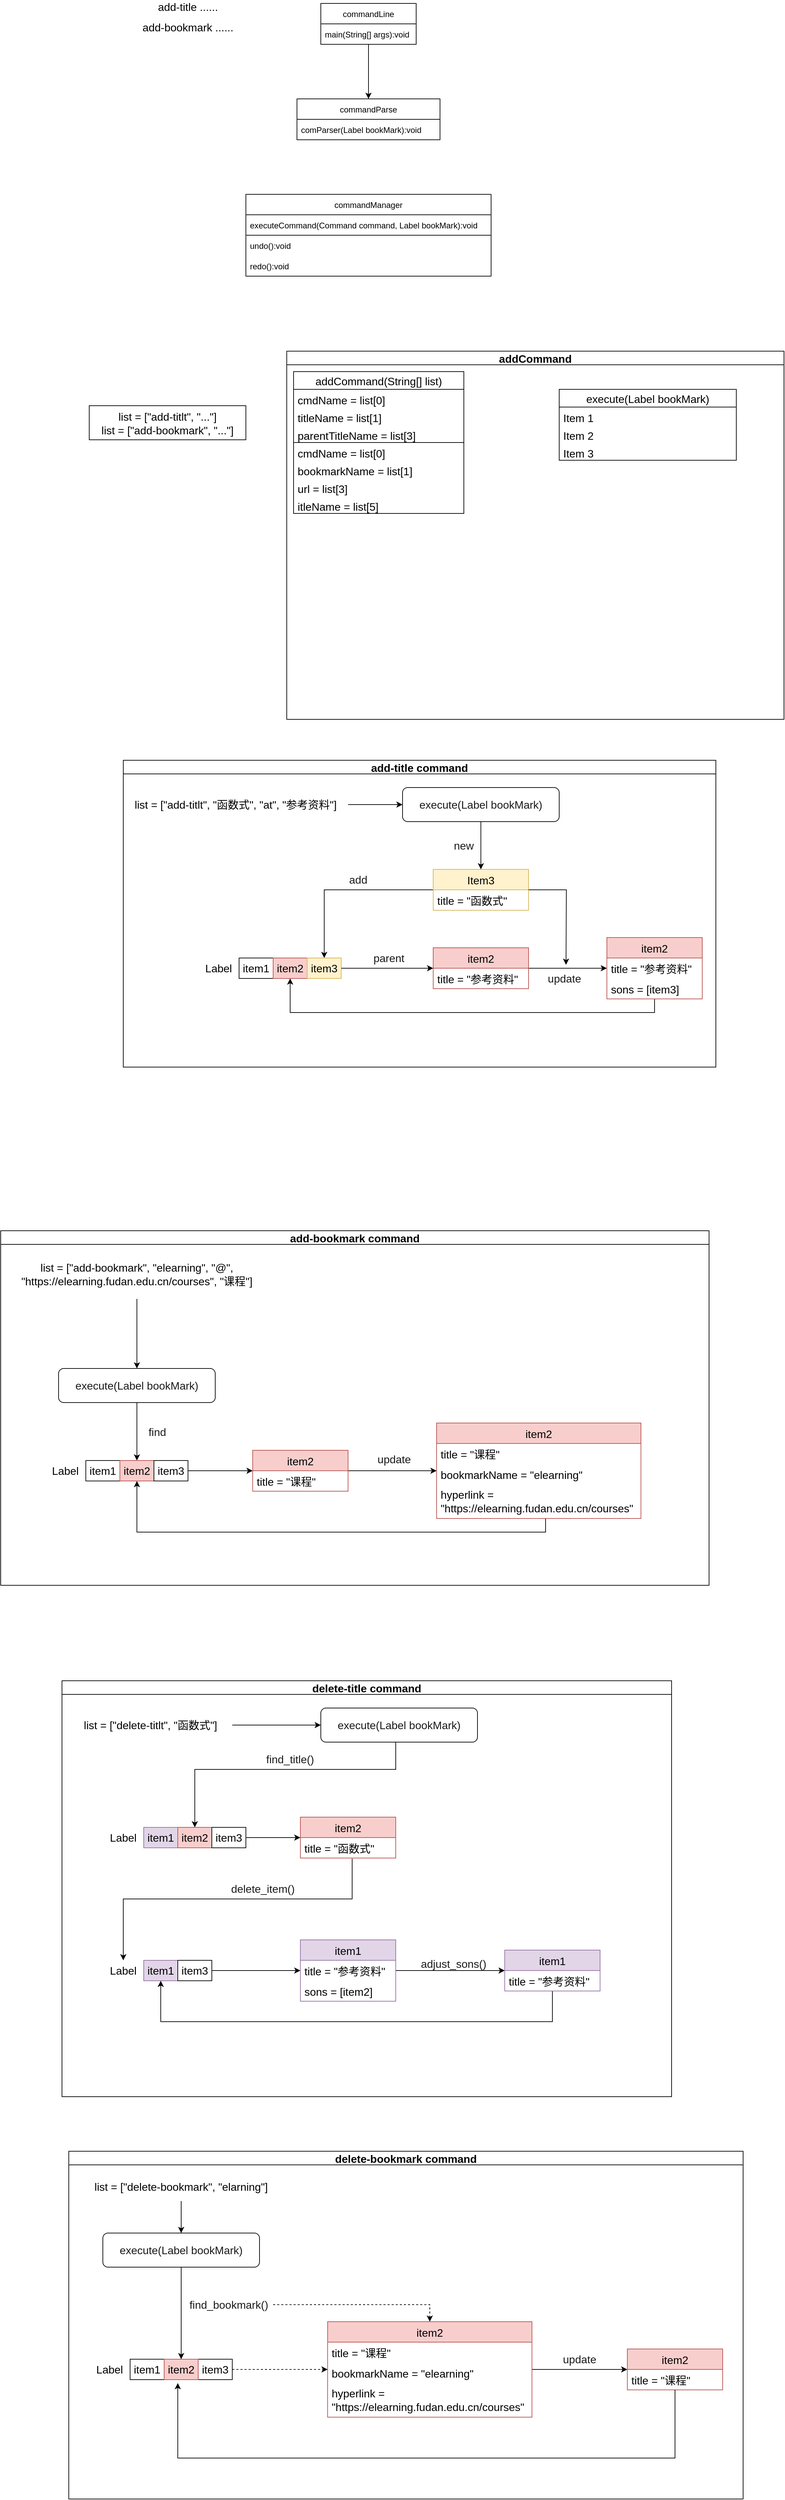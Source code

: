 <mxfile version="20.5.1" type="github">
  <diagram id="z8NONTmW4sQmRKIPfPtj" name="第 1 页">
    <mxGraphModel dx="2249" dy="802" grid="1" gridSize="10" guides="1" tooltips="1" connect="1" arrows="1" fold="1" page="1" pageScale="1" pageWidth="827" pageHeight="1169" math="0" shadow="0">
      <root>
        <mxCell id="0" />
        <mxCell id="1" parent="0" />
        <mxCell id="FvgPysHojlI_TtdOGoiI-16" style="edgeStyle=orthogonalEdgeStyle;rounded=0;orthogonalLoop=1;jettySize=auto;html=1;fontSize=16;" parent="1" source="FvgPysHojlI_TtdOGoiI-2" target="FvgPysHojlI_TtdOGoiI-13" edge="1">
          <mxGeometry relative="1" as="geometry" />
        </mxCell>
        <mxCell id="FvgPysHojlI_TtdOGoiI-2" value="commandLine" style="swimlane;fontStyle=0;childLayout=stackLayout;horizontal=1;startSize=30;horizontalStack=0;resizeParent=1;resizeParentMax=0;resizeLast=0;collapsible=1;marginBottom=0;" parent="1" vertex="1">
          <mxGeometry x="40" y="100" width="140" height="60" as="geometry">
            <mxRectangle x="310" y="200" width="60" height="30" as="alternateBounds" />
          </mxGeometry>
        </mxCell>
        <mxCell id="FvgPysHojlI_TtdOGoiI-3" value="main(String[] args):void" style="text;strokeColor=none;fillColor=none;align=left;verticalAlign=middle;spacingLeft=4;spacingRight=4;overflow=hidden;points=[[0,0.5],[1,0.5]];portConstraint=eastwest;rotatable=0;" parent="FvgPysHojlI_TtdOGoiI-2" vertex="1">
          <mxGeometry y="30" width="140" height="30" as="geometry" />
        </mxCell>
        <mxCell id="FvgPysHojlI_TtdOGoiI-11" value="" style="group" parent="1" vertex="1" connectable="0">
          <mxGeometry x="-240" y="100" width="170" height="40" as="geometry" />
        </mxCell>
        <mxCell id="FvgPysHojlI_TtdOGoiI-6" value="add-title ......" style="text;html=1;strokeColor=none;fillColor=none;align=center;verticalAlign=middle;whiteSpace=wrap;rounded=0;fontSize=16;" parent="FvgPysHojlI_TtdOGoiI-11" vertex="1">
          <mxGeometry x="20" width="130" height="10" as="geometry" />
        </mxCell>
        <mxCell id="FvgPysHojlI_TtdOGoiI-10" value="add-bookmark ......" style="text;html=1;strokeColor=none;fillColor=none;align=center;verticalAlign=middle;whiteSpace=wrap;rounded=0;fontSize=16;" parent="FvgPysHojlI_TtdOGoiI-11" vertex="1">
          <mxGeometry y="30" width="170" height="10" as="geometry" />
        </mxCell>
        <mxCell id="FvgPysHojlI_TtdOGoiI-13" value="commandParse" style="swimlane;fontStyle=0;childLayout=stackLayout;horizontal=1;startSize=30;horizontalStack=0;resizeParent=1;resizeParentMax=0;resizeLast=0;collapsible=1;marginBottom=0;" parent="1" vertex="1">
          <mxGeometry x="5" y="240" width="210" height="60" as="geometry">
            <mxRectangle x="310" y="200" width="60" height="30" as="alternateBounds" />
          </mxGeometry>
        </mxCell>
        <mxCell id="FvgPysHojlI_TtdOGoiI-14" value="comParser(Label bookMark):void" style="text;strokeColor=none;fillColor=none;align=left;verticalAlign=middle;spacingLeft=4;spacingRight=4;overflow=hidden;points=[[0,0.5],[1,0.5]];portConstraint=eastwest;rotatable=0;" parent="FvgPysHojlI_TtdOGoiI-13" vertex="1">
          <mxGeometry y="30" width="210" height="30" as="geometry" />
        </mxCell>
        <mxCell id="FvgPysHojlI_TtdOGoiI-17" value="commandManager" style="swimlane;fontStyle=0;childLayout=stackLayout;horizontal=1;startSize=30;horizontalStack=0;resizeParent=1;resizeParentMax=0;resizeLast=0;collapsible=1;marginBottom=0;" parent="1" vertex="1">
          <mxGeometry x="-70" y="380" width="360" height="120" as="geometry">
            <mxRectangle x="310" y="200" width="60" height="30" as="alternateBounds" />
          </mxGeometry>
        </mxCell>
        <mxCell id="FvgPysHojlI_TtdOGoiI-18" value="executeCommand(Command command, Label bookMark):void" style="text;strokeColor=default;fillColor=none;align=left;verticalAlign=middle;spacingLeft=4;spacingRight=4;overflow=hidden;points=[[0,0.5],[1,0.5]];portConstraint=eastwest;rotatable=0;" parent="FvgPysHojlI_TtdOGoiI-17" vertex="1">
          <mxGeometry y="30" width="360" height="30" as="geometry" />
        </mxCell>
        <mxCell id="FvgPysHojlI_TtdOGoiI-19" value="undo():void" style="text;strokeColor=none;fillColor=none;align=left;verticalAlign=middle;spacingLeft=4;spacingRight=4;overflow=hidden;points=[[0,0.5],[1,0.5]];portConstraint=eastwest;rotatable=0;" parent="FvgPysHojlI_TtdOGoiI-17" vertex="1">
          <mxGeometry y="60" width="360" height="30" as="geometry" />
        </mxCell>
        <mxCell id="FvgPysHojlI_TtdOGoiI-20" value="redo():void" style="text;strokeColor=none;fillColor=none;align=left;verticalAlign=middle;spacingLeft=4;spacingRight=4;overflow=hidden;points=[[0,0.5],[1,0.5]];portConstraint=eastwest;rotatable=0;" parent="FvgPysHojlI_TtdOGoiI-17" vertex="1">
          <mxGeometry y="90" width="360" height="30" as="geometry" />
        </mxCell>
        <mxCell id="FvgPysHojlI_TtdOGoiI-21" value="list = [&quot;add-titlt&quot;, &quot;...&quot;]&lt;br&gt;list = [&quot;add-bookmark&quot;, &quot;...&quot;]" style="text;html=1;strokeColor=default;fillColor=none;align=center;verticalAlign=middle;whiteSpace=wrap;rounded=0;fontSize=16;strokeWidth=1;spacingTop=2;spacingBottom=0;" parent="1" vertex="1">
          <mxGeometry x="-300" y="690" width="230" height="50" as="geometry" />
        </mxCell>
        <mxCell id="FvgPysHojlI_TtdOGoiI-36" value="addCommand" style="swimlane;startSize=20;horizontal=1;containerType=tree;strokeColor=default;fontSize=16;" parent="1" vertex="1">
          <mxGeometry x="-10" y="610" width="730" height="540" as="geometry" />
        </mxCell>
        <mxCell id="FvgPysHojlI_TtdOGoiI-22" value="addCommand(String[] list)" style="swimlane;fontStyle=0;childLayout=stackLayout;horizontal=1;startSize=26;fillColor=none;horizontalStack=0;resizeParent=1;resizeParentMax=0;resizeLast=0;collapsible=1;marginBottom=0;strokeColor=default;fontSize=16;" parent="FvgPysHojlI_TtdOGoiI-36" vertex="1">
          <mxGeometry x="10" y="30" width="250" height="208" as="geometry" />
        </mxCell>
        <mxCell id="FvgPysHojlI_TtdOGoiI-44" value="" style="group;strokeColor=default;" parent="FvgPysHojlI_TtdOGoiI-22" vertex="1" connectable="0">
          <mxGeometry y="26" width="250" height="78" as="geometry" />
        </mxCell>
        <mxCell id="FvgPysHojlI_TtdOGoiI-23" value="cmdName = list[0]" style="text;strokeColor=none;fillColor=none;align=left;verticalAlign=top;spacingLeft=4;spacingRight=4;overflow=hidden;rotatable=0;points=[[0,0.5],[1,0.5]];portConstraint=eastwest;fontSize=16;" parent="FvgPysHojlI_TtdOGoiI-44" vertex="1">
          <mxGeometry width="260" height="26" as="geometry" />
        </mxCell>
        <mxCell id="FvgPysHojlI_TtdOGoiI-24" value="titleName = list[1]&#xa;" style="text;strokeColor=none;fillColor=none;align=left;verticalAlign=top;spacingLeft=4;spacingRight=4;overflow=hidden;rotatable=0;points=[[0,0.5],[1,0.5]];portConstraint=eastwest;fontSize=16;" parent="FvgPysHojlI_TtdOGoiI-44" vertex="1">
          <mxGeometry y="26" width="260" height="26" as="geometry" />
        </mxCell>
        <mxCell id="FvgPysHojlI_TtdOGoiI-25" value="parentTitleName = list[3]" style="text;strokeColor=none;fillColor=none;align=left;verticalAlign=top;spacingLeft=4;spacingRight=4;overflow=hidden;rotatable=0;points=[[0,0.5],[1,0.5]];portConstraint=eastwest;fontSize=16;" parent="FvgPysHojlI_TtdOGoiI-44" vertex="1">
          <mxGeometry y="52" width="260" height="26" as="geometry" />
        </mxCell>
        <mxCell id="FvgPysHojlI_TtdOGoiI-48" value="" style="group" parent="FvgPysHojlI_TtdOGoiI-22" vertex="1" connectable="0">
          <mxGeometry y="104" width="250" height="104" as="geometry" />
        </mxCell>
        <mxCell id="FvgPysHojlI_TtdOGoiI-42" value="cmdName = list[0]" style="text;strokeColor=none;fillColor=none;align=left;verticalAlign=top;spacingLeft=4;spacingRight=4;overflow=hidden;rotatable=0;points=[[0,0.5],[1,0.5]];portConstraint=eastwest;fontSize=16;" parent="FvgPysHojlI_TtdOGoiI-48" vertex="1">
          <mxGeometry width="260" height="26" as="geometry" />
        </mxCell>
        <mxCell id="FvgPysHojlI_TtdOGoiI-43" value="bookmarkName = list[1]" style="text;strokeColor=none;fillColor=none;align=left;verticalAlign=top;spacingLeft=4;spacingRight=4;overflow=hidden;rotatable=0;points=[[0,0.5],[1,0.5]];portConstraint=eastwest;fontSize=16;" parent="FvgPysHojlI_TtdOGoiI-48" vertex="1">
          <mxGeometry y="26" width="260" height="26" as="geometry" />
        </mxCell>
        <mxCell id="FvgPysHojlI_TtdOGoiI-46" value="url = list[3]" style="text;strokeColor=none;fillColor=none;align=left;verticalAlign=top;spacingLeft=4;spacingRight=4;overflow=hidden;rotatable=0;points=[[0,0.5],[1,0.5]];portConstraint=eastwest;fontSize=16;" parent="FvgPysHojlI_TtdOGoiI-48" vertex="1">
          <mxGeometry y="52" width="260" height="26" as="geometry" />
        </mxCell>
        <mxCell id="FvgPysHojlI_TtdOGoiI-47" value="itleName = list[5]" style="text;strokeColor=none;fillColor=none;align=left;verticalAlign=top;spacingLeft=4;spacingRight=4;overflow=hidden;rotatable=0;points=[[0,0.5],[1,0.5]];portConstraint=eastwest;fontSize=16;" parent="FvgPysHojlI_TtdOGoiI-48" vertex="1">
          <mxGeometry y="78" width="260" height="26" as="geometry" />
        </mxCell>
        <mxCell id="FvgPysHojlI_TtdOGoiI-59" value="execute(Label bookMark)" style="swimlane;fontStyle=0;childLayout=stackLayout;horizontal=1;startSize=26;fillColor=none;horizontalStack=0;resizeParent=1;resizeParentMax=0;resizeLast=0;collapsible=1;marginBottom=0;strokeColor=default;strokeWidth=1;fontSize=16;" parent="FvgPysHojlI_TtdOGoiI-36" vertex="1">
          <mxGeometry x="400" y="56" width="260" height="104" as="geometry" />
        </mxCell>
        <mxCell id="FvgPysHojlI_TtdOGoiI-60" value="Item 1" style="text;strokeColor=none;fillColor=none;align=left;verticalAlign=top;spacingLeft=4;spacingRight=4;overflow=hidden;rotatable=0;points=[[0,0.5],[1,0.5]];portConstraint=eastwest;strokeWidth=1;fontSize=16;" parent="FvgPysHojlI_TtdOGoiI-59" vertex="1">
          <mxGeometry y="26" width="260" height="26" as="geometry" />
        </mxCell>
        <mxCell id="FvgPysHojlI_TtdOGoiI-61" value="Item 2" style="text;strokeColor=none;fillColor=none;align=left;verticalAlign=top;spacingLeft=4;spacingRight=4;overflow=hidden;rotatable=0;points=[[0,0.5],[1,0.5]];portConstraint=eastwest;strokeWidth=1;fontSize=16;" parent="FvgPysHojlI_TtdOGoiI-59" vertex="1">
          <mxGeometry y="52" width="260" height="26" as="geometry" />
        </mxCell>
        <mxCell id="FvgPysHojlI_TtdOGoiI-62" value="Item 3" style="text;strokeColor=none;fillColor=none;align=left;verticalAlign=top;spacingLeft=4;spacingRight=4;overflow=hidden;rotatable=0;points=[[0,0.5],[1,0.5]];portConstraint=eastwest;strokeWidth=1;fontSize=16;" parent="FvgPysHojlI_TtdOGoiI-59" vertex="1">
          <mxGeometry y="78" width="260" height="26" as="geometry" />
        </mxCell>
        <mxCell id="FvgPysHojlI_TtdOGoiI-63" value="add-title command" style="swimlane;startSize=20;horizontal=1;containerType=tree;strokeColor=default;strokeWidth=1;fontSize=16;" parent="1" vertex="1">
          <mxGeometry x="-250" y="1210" width="870" height="450" as="geometry" />
        </mxCell>
        <mxCell id="FvgPysHojlI_TtdOGoiI-79" style="edgeStyle=orthogonalEdgeStyle;rounded=0;orthogonalLoop=1;jettySize=auto;html=1;entryX=0;entryY=0.5;entryDx=0;entryDy=0;fontFamily=Helvetica;fontSize=16;fontColor=#1A1A1A;" parent="FvgPysHojlI_TtdOGoiI-63" source="FvgPysHojlI_TtdOGoiI-68" target="FvgPysHojlI_TtdOGoiI-78" edge="1">
          <mxGeometry relative="1" as="geometry" />
        </mxCell>
        <mxCell id="FvgPysHojlI_TtdOGoiI-68" value="list = [&quot;add-titlt&quot;, &quot;函数式&quot;, &quot;at&quot;, &quot;参考资料&quot;]" style="text;html=1;strokeColor=none;fillColor=none;align=center;verticalAlign=middle;whiteSpace=wrap;rounded=0;strokeWidth=1;fontSize=16;" parent="FvgPysHojlI_TtdOGoiI-63" vertex="1">
          <mxGeometry y="50" width="330" height="30" as="geometry" />
        </mxCell>
        <mxCell id="FvgPysHojlI_TtdOGoiI-84" style="edgeStyle=orthogonalEdgeStyle;rounded=0;orthogonalLoop=1;jettySize=auto;html=1;fontFamily=Helvetica;fontSize=16;fontColor=#1A1A1A;entryX=0.5;entryY=0;entryDx=0;entryDy=0;" parent="FvgPysHojlI_TtdOGoiI-63" source="FvgPysHojlI_TtdOGoiI-74" target="FvgPysHojlI_TtdOGoiI-71" edge="1">
          <mxGeometry relative="1" as="geometry" />
        </mxCell>
        <mxCell id="FvgPysHojlI_TtdOGoiI-74" value="Item3" style="swimlane;fontStyle=0;childLayout=stackLayout;horizontal=1;startSize=30;horizontalStack=0;resizeParent=1;resizeParentMax=0;resizeLast=0;collapsible=1;marginBottom=0;strokeColor=#d6b656;strokeWidth=1;fontSize=16;fillColor=#fff2cc;" parent="FvgPysHojlI_TtdOGoiI-63" vertex="1">
          <mxGeometry x="455" y="160" width="140" height="60" as="geometry" />
        </mxCell>
        <mxCell id="FvgPysHojlI_TtdOGoiI-75" value="title = &quot;函数式&quot;" style="text;strokeColor=none;fillColor=none;align=left;verticalAlign=middle;spacingLeft=4;spacingRight=4;overflow=hidden;points=[[0,0.5],[1,0.5]];portConstraint=eastwest;rotatable=0;strokeWidth=1;fontSize=16;" parent="FvgPysHojlI_TtdOGoiI-74" vertex="1">
          <mxGeometry y="30" width="140" height="30" as="geometry" />
        </mxCell>
        <mxCell id="FvgPysHojlI_TtdOGoiI-80" style="edgeStyle=orthogonalEdgeStyle;rounded=0;orthogonalLoop=1;jettySize=auto;html=1;fontFamily=Helvetica;fontSize=16;fontColor=#1A1A1A;" parent="FvgPysHojlI_TtdOGoiI-63" source="FvgPysHojlI_TtdOGoiI-78" target="FvgPysHojlI_TtdOGoiI-74" edge="1">
          <mxGeometry relative="1" as="geometry" />
        </mxCell>
        <mxCell id="FvgPysHojlI_TtdOGoiI-78" value="&lt;pre style=&quot;&quot;&gt;&lt;font face=&quot;Helvetica&quot; style=&quot;font-size: 16px;&quot; color=&quot;#1a1a1a&quot;&gt;execute(Label bookMark)&lt;/font&gt;&lt;/pre&gt;" style="rounded=1;whiteSpace=wrap;html=1;strokeColor=default;strokeWidth=1;fontSize=16;" parent="FvgPysHojlI_TtdOGoiI-63" vertex="1">
          <mxGeometry x="410" y="40" width="230" height="50" as="geometry" />
        </mxCell>
        <mxCell id="FvgPysHojlI_TtdOGoiI-81" value="new" style="text;html=1;strokeColor=none;fillColor=none;align=center;verticalAlign=middle;whiteSpace=wrap;rounded=0;labelBackgroundColor=none;strokeWidth=1;fontFamily=Helvetica;fontSize=16;fontColor=#1A1A1A;" parent="FvgPysHojlI_TtdOGoiI-63" vertex="1">
          <mxGeometry x="470" y="110" width="60" height="30" as="geometry" />
        </mxCell>
        <mxCell id="FvgPysHojlI_TtdOGoiI-85" value="add" style="text;html=1;strokeColor=none;fillColor=none;align=center;verticalAlign=middle;whiteSpace=wrap;rounded=0;labelBackgroundColor=none;strokeWidth=1;fontFamily=Helvetica;fontSize=16;fontColor=#1A1A1A;" parent="FvgPysHojlI_TtdOGoiI-63" vertex="1">
          <mxGeometry x="315" y="160" width="60" height="30" as="geometry" />
        </mxCell>
        <mxCell id="FvgPysHojlI_TtdOGoiI-83" value="" style="group" parent="FvgPysHojlI_TtdOGoiI-63" vertex="1" connectable="0">
          <mxGeometry x="110" y="290" width="230" height="30" as="geometry" />
        </mxCell>
        <mxCell id="FvgPysHojlI_TtdOGoiI-69" value="item1" style="rounded=0;whiteSpace=wrap;html=1;strokeColor=default;strokeWidth=1;fontSize=16;" parent="FvgPysHojlI_TtdOGoiI-83" vertex="1">
          <mxGeometry x="60" width="50" height="30" as="geometry" />
        </mxCell>
        <mxCell id="FvgPysHojlI_TtdOGoiI-70" value="item2" style="rounded=0;whiteSpace=wrap;html=1;strokeColor=#b85450;strokeWidth=1;fontSize=16;fillColor=#f8cecc;" parent="FvgPysHojlI_TtdOGoiI-83" vertex="1">
          <mxGeometry x="110" width="50" height="30" as="geometry" />
        </mxCell>
        <mxCell id="FvgPysHojlI_TtdOGoiI-71" value="item3" style="rounded=0;whiteSpace=wrap;html=1;strokeColor=#d6b656;strokeWidth=1;fontSize=16;fillColor=#fff2cc;" parent="FvgPysHojlI_TtdOGoiI-83" vertex="1">
          <mxGeometry x="160" width="50" height="30" as="geometry" />
        </mxCell>
        <mxCell id="FvgPysHojlI_TtdOGoiI-72" value="Label" style="text;html=1;strokeColor=none;fillColor=none;align=center;verticalAlign=middle;whiteSpace=wrap;rounded=0;strokeWidth=1;fontSize=16;" parent="FvgPysHojlI_TtdOGoiI-83" vertex="1">
          <mxGeometry width="60" height="30" as="geometry" />
        </mxCell>
        <mxCell id="FvgPysHojlI_TtdOGoiI-107" style="edgeStyle=orthogonalEdgeStyle;rounded=0;orthogonalLoop=1;jettySize=auto;html=1;fontFamily=Helvetica;fontSize=16;fontColor=#1A1A1A;" parent="FvgPysHojlI_TtdOGoiI-63" source="FvgPysHojlI_TtdOGoiI-86" target="FvgPysHojlI_TtdOGoiI-103" edge="1">
          <mxGeometry relative="1" as="geometry" />
        </mxCell>
        <mxCell id="FvgPysHojlI_TtdOGoiI-86" value="item2" style="swimlane;fontStyle=0;childLayout=stackLayout;horizontal=1;startSize=30;horizontalStack=0;resizeParent=1;resizeParentMax=0;resizeLast=0;collapsible=1;marginBottom=0;strokeColor=#b85450;strokeWidth=1;fontSize=16;fillColor=#f8cecc;" parent="FvgPysHojlI_TtdOGoiI-63" vertex="1">
          <mxGeometry x="455" y="275" width="140" height="60" as="geometry" />
        </mxCell>
        <mxCell id="FvgPysHojlI_TtdOGoiI-87" value="title = &quot;参考资料&quot;" style="text;strokeColor=none;fillColor=none;align=left;verticalAlign=middle;spacingLeft=4;spacingRight=4;overflow=hidden;points=[[0,0.5],[1,0.5]];portConstraint=eastwest;rotatable=0;strokeWidth=1;fontSize=16;" parent="FvgPysHojlI_TtdOGoiI-86" vertex="1">
          <mxGeometry y="30" width="140" height="30" as="geometry" />
        </mxCell>
        <mxCell id="FvgPysHojlI_TtdOGoiI-88" style="edgeStyle=orthogonalEdgeStyle;rounded=0;orthogonalLoop=1;jettySize=auto;html=1;fontFamily=Helvetica;fontSize=16;fontColor=#1A1A1A;" parent="FvgPysHojlI_TtdOGoiI-63" source="FvgPysHojlI_TtdOGoiI-71" target="FvgPysHojlI_TtdOGoiI-86" edge="1">
          <mxGeometry relative="1" as="geometry" />
        </mxCell>
        <mxCell id="FvgPysHojlI_TtdOGoiI-155" style="edgeStyle=orthogonalEdgeStyle;rounded=0;orthogonalLoop=1;jettySize=auto;html=1;entryX=0.5;entryY=1;entryDx=0;entryDy=0;fontFamily=Helvetica;fontSize=16;fontColor=#1A1A1A;" parent="FvgPysHojlI_TtdOGoiI-63" source="FvgPysHojlI_TtdOGoiI-102" target="FvgPysHojlI_TtdOGoiI-70" edge="1">
          <mxGeometry relative="1" as="geometry">
            <Array as="points">
              <mxPoint x="780" y="370" />
              <mxPoint x="245" y="370" />
            </Array>
          </mxGeometry>
        </mxCell>
        <mxCell id="FvgPysHojlI_TtdOGoiI-102" value="item2" style="swimlane;fontStyle=0;childLayout=stackLayout;horizontal=1;startSize=30;horizontalStack=0;resizeParent=1;resizeParentMax=0;resizeLast=0;collapsible=1;marginBottom=0;strokeColor=#b85450;strokeWidth=1;fontSize=16;fillColor=#f8cecc;" parent="FvgPysHojlI_TtdOGoiI-63" vertex="1">
          <mxGeometry x="710" y="260" width="140" height="90" as="geometry" />
        </mxCell>
        <mxCell id="FvgPysHojlI_TtdOGoiI-103" value="title = &quot;参考资料&quot;" style="text;strokeColor=none;fillColor=none;align=left;verticalAlign=middle;spacingLeft=4;spacingRight=4;overflow=hidden;points=[[0,0.5],[1,0.5]];portConstraint=eastwest;rotatable=0;strokeWidth=1;fontSize=16;" parent="FvgPysHojlI_TtdOGoiI-102" vertex="1">
          <mxGeometry y="30" width="140" height="30" as="geometry" />
        </mxCell>
        <mxCell id="FvgPysHojlI_TtdOGoiI-106" value="sons = [item3]" style="text;strokeColor=none;fillColor=none;align=left;verticalAlign=middle;spacingLeft=4;spacingRight=4;overflow=hidden;points=[[0,0.5],[1,0.5]];portConstraint=eastwest;rotatable=0;strokeWidth=1;fontSize=16;" parent="FvgPysHojlI_TtdOGoiI-102" vertex="1">
          <mxGeometry y="60" width="140" height="30" as="geometry" />
        </mxCell>
        <mxCell id="FvgPysHojlI_TtdOGoiI-109" value="parent" style="text;html=1;strokeColor=none;fillColor=none;align=center;verticalAlign=middle;whiteSpace=wrap;rounded=0;labelBackgroundColor=none;strokeWidth=1;fontFamily=Helvetica;fontSize=16;fontColor=#1A1A1A;" parent="FvgPysHojlI_TtdOGoiI-63" vertex="1">
          <mxGeometry x="360" y="275" width="60" height="30" as="geometry" />
        </mxCell>
        <mxCell id="FvgPysHojlI_TtdOGoiI-110" value="update&amp;nbsp;" style="text;html=1;strokeColor=none;fillColor=none;align=center;verticalAlign=middle;whiteSpace=wrap;rounded=0;labelBackgroundColor=none;strokeWidth=1;fontFamily=Helvetica;fontSize=16;fontColor=#1A1A1A;" parent="FvgPysHojlI_TtdOGoiI-63" vertex="1">
          <mxGeometry x="620" y="305" width="60" height="30" as="geometry" />
        </mxCell>
        <mxCell id="FvgPysHojlI_TtdOGoiI-108" style="edgeStyle=orthogonalEdgeStyle;rounded=0;orthogonalLoop=1;jettySize=auto;html=1;fontFamily=Helvetica;fontSize=16;fontColor=#1A1A1A;" parent="1" source="FvgPysHojlI_TtdOGoiI-74" edge="1">
          <mxGeometry relative="1" as="geometry">
            <mxPoint x="400" y="1510" as="targetPoint" />
          </mxGeometry>
        </mxCell>
        <mxCell id="FvgPysHojlI_TtdOGoiI-111" value="add-bookmark command" style="swimlane;startSize=20;horizontal=1;containerType=tree;strokeColor=default;strokeWidth=1;fontSize=16;" parent="1" vertex="1">
          <mxGeometry x="-430" y="1900" width="1040" height="520" as="geometry" />
        </mxCell>
        <mxCell id="FvgPysHojlI_TtdOGoiI-112" style="edgeStyle=orthogonalEdgeStyle;rounded=0;orthogonalLoop=1;jettySize=auto;html=1;entryX=0.5;entryY=0;entryDx=0;entryDy=0;fontFamily=Helvetica;fontSize=16;fontColor=#1A1A1A;" parent="FvgPysHojlI_TtdOGoiI-111" source="FvgPysHojlI_TtdOGoiI-113" target="FvgPysHojlI_TtdOGoiI-118" edge="1">
          <mxGeometry relative="1" as="geometry">
            <Array as="points">
              <mxPoint x="200" y="162" />
              <mxPoint x="200" y="162" />
            </Array>
          </mxGeometry>
        </mxCell>
        <mxCell id="FvgPysHojlI_TtdOGoiI-113" value="list = [&quot;add-bookmark&quot;, &quot;elearning&quot;, &quot;@&quot;, &quot;https://elearning.fudan.edu.cn/courses&quot;, &quot;课程&quot;]" style="text;html=1;strokeColor=none;fillColor=none;align=center;verticalAlign=middle;whiteSpace=wrap;rounded=0;strokeWidth=1;fontSize=16;spacingTop=0;" parent="FvgPysHojlI_TtdOGoiI-111" vertex="1">
          <mxGeometry x="10" y="27" width="380" height="73" as="geometry" />
        </mxCell>
        <mxCell id="FvgPysHojlI_TtdOGoiI-145" style="edgeStyle=orthogonalEdgeStyle;rounded=0;orthogonalLoop=1;jettySize=auto;html=1;fontFamily=Helvetica;fontSize=16;fontColor=#1A1A1A;" parent="FvgPysHojlI_TtdOGoiI-111" source="FvgPysHojlI_TtdOGoiI-118" target="FvgPysHojlI_TtdOGoiI-123" edge="1">
          <mxGeometry relative="1" as="geometry" />
        </mxCell>
        <mxCell id="FvgPysHojlI_TtdOGoiI-118" value="&lt;pre style=&quot;&quot;&gt;&lt;font face=&quot;Helvetica&quot; style=&quot;font-size: 16px;&quot; color=&quot;#1a1a1a&quot;&gt;execute(Label bookMark)&lt;/font&gt;&lt;/pre&gt;" style="rounded=1;whiteSpace=wrap;html=1;strokeColor=default;strokeWidth=1;fontSize=16;" parent="FvgPysHojlI_TtdOGoiI-111" vertex="1">
          <mxGeometry x="85" y="202" width="230" height="50" as="geometry" />
        </mxCell>
        <mxCell id="FvgPysHojlI_TtdOGoiI-138" value="find" style="text;html=1;strokeColor=none;fillColor=none;align=center;verticalAlign=middle;whiteSpace=wrap;rounded=0;labelBackgroundColor=none;strokeWidth=1;fontFamily=Helvetica;fontSize=16;fontColor=#1A1A1A;" parent="FvgPysHojlI_TtdOGoiI-111" vertex="1">
          <mxGeometry x="200" y="280" width="60" height="30" as="geometry" />
        </mxCell>
        <mxCell id="FvgPysHojlI_TtdOGoiI-152" style="edgeStyle=orthogonalEdgeStyle;rounded=0;orthogonalLoop=1;jettySize=auto;html=1;fontFamily=Helvetica;fontSize=16;fontColor=#1A1A1A;" parent="FvgPysHojlI_TtdOGoiI-111" source="FvgPysHojlI_TtdOGoiI-141" target="FvgPysHojlI_TtdOGoiI-147" edge="1">
          <mxGeometry relative="1" as="geometry" />
        </mxCell>
        <mxCell id="FvgPysHojlI_TtdOGoiI-141" value="item2" style="swimlane;fontStyle=0;childLayout=stackLayout;horizontal=1;startSize=30;horizontalStack=0;resizeParent=1;resizeParentMax=0;resizeLast=0;collapsible=1;marginBottom=0;strokeColor=#b85450;strokeWidth=1;fontSize=16;fillColor=#f8cecc;" parent="FvgPysHojlI_TtdOGoiI-111" vertex="1">
          <mxGeometry x="370" y="322" width="140" height="60" as="geometry" />
        </mxCell>
        <mxCell id="FvgPysHojlI_TtdOGoiI-142" value="title = &quot;课程&quot;" style="text;strokeColor=none;fillColor=none;align=left;verticalAlign=middle;spacingLeft=4;spacingRight=4;overflow=hidden;points=[[0,0.5],[1,0.5]];portConstraint=eastwest;rotatable=0;strokeWidth=1;fontSize=16;" parent="FvgPysHojlI_TtdOGoiI-141" vertex="1">
          <mxGeometry y="30" width="140" height="30" as="geometry" />
        </mxCell>
        <mxCell id="FvgPysHojlI_TtdOGoiI-121" value="" style="group" parent="FvgPysHojlI_TtdOGoiI-111" vertex="1" connectable="0">
          <mxGeometry x="65" y="337" width="230" height="30" as="geometry" />
        </mxCell>
        <mxCell id="FvgPysHojlI_TtdOGoiI-122" value="item1" style="rounded=0;whiteSpace=wrap;html=1;strokeColor=default;strokeWidth=1;fontSize=16;" parent="FvgPysHojlI_TtdOGoiI-121" vertex="1">
          <mxGeometry x="60" width="50" height="30" as="geometry" />
        </mxCell>
        <mxCell id="FvgPysHojlI_TtdOGoiI-123" value="item2" style="rounded=0;whiteSpace=wrap;html=1;strokeColor=#b85450;strokeWidth=1;fontSize=16;fillColor=#f8cecc;" parent="FvgPysHojlI_TtdOGoiI-121" vertex="1">
          <mxGeometry x="110" width="50" height="30" as="geometry" />
        </mxCell>
        <mxCell id="FvgPysHojlI_TtdOGoiI-125" value="Label" style="text;html=1;strokeColor=none;fillColor=none;align=center;verticalAlign=middle;whiteSpace=wrap;rounded=0;strokeWidth=1;fontSize=16;" parent="FvgPysHojlI_TtdOGoiI-121" vertex="1">
          <mxGeometry width="60" height="30" as="geometry" />
        </mxCell>
        <mxCell id="FvgPysHojlI_TtdOGoiI-136" value="item3" style="rounded=0;whiteSpace=wrap;html=1;strokeColor=default;strokeWidth=1;fontSize=16;" parent="FvgPysHojlI_TtdOGoiI-121" vertex="1">
          <mxGeometry x="160" width="50" height="30" as="geometry" />
        </mxCell>
        <mxCell id="FvgPysHojlI_TtdOGoiI-146" style="edgeStyle=orthogonalEdgeStyle;rounded=0;orthogonalLoop=1;jettySize=auto;html=1;fontFamily=Helvetica;fontSize=16;fontColor=#1A1A1A;entryX=0;entryY=0.5;entryDx=0;entryDy=0;" parent="FvgPysHojlI_TtdOGoiI-111" source="FvgPysHojlI_TtdOGoiI-136" target="FvgPysHojlI_TtdOGoiI-141" edge="1">
          <mxGeometry relative="1" as="geometry">
            <mxPoint x="380" y="362" as="targetPoint" />
          </mxGeometry>
        </mxCell>
        <mxCell id="FvgPysHojlI_TtdOGoiI-154" style="edgeStyle=orthogonalEdgeStyle;rounded=0;orthogonalLoop=1;jettySize=auto;html=1;entryX=0.5;entryY=1;entryDx=0;entryDy=0;fontFamily=Helvetica;fontSize=16;fontColor=#1A1A1A;" parent="FvgPysHojlI_TtdOGoiI-111" source="FvgPysHojlI_TtdOGoiI-147" target="FvgPysHojlI_TtdOGoiI-123" edge="1">
          <mxGeometry relative="1" as="geometry">
            <Array as="points">
              <mxPoint x="800" y="442" />
              <mxPoint x="200" y="442" />
            </Array>
          </mxGeometry>
        </mxCell>
        <mxCell id="FvgPysHojlI_TtdOGoiI-147" value="item2" style="swimlane;fontStyle=0;childLayout=stackLayout;horizontal=1;startSize=30;horizontalStack=0;resizeParent=1;resizeParentMax=0;resizeLast=0;collapsible=1;marginBottom=0;strokeColor=#b85450;strokeWidth=1;fontSize=16;fillColor=#f8cecc;" parent="FvgPysHojlI_TtdOGoiI-111" vertex="1">
          <mxGeometry x="640" y="282" width="300" height="140" as="geometry" />
        </mxCell>
        <mxCell id="FvgPysHojlI_TtdOGoiI-148" value="title = &quot;课程&quot;" style="text;strokeColor=none;fillColor=none;align=left;verticalAlign=middle;spacingLeft=4;spacingRight=4;overflow=hidden;points=[[0,0.5],[1,0.5]];portConstraint=eastwest;rotatable=0;strokeWidth=1;fontSize=16;" parent="FvgPysHojlI_TtdOGoiI-147" vertex="1">
          <mxGeometry y="30" width="300" height="30" as="geometry" />
        </mxCell>
        <mxCell id="FvgPysHojlI_TtdOGoiI-149" value="bookmarkName = &quot;elearning&quot;" style="text;strokeColor=none;fillColor=none;align=left;verticalAlign=middle;spacingLeft=4;spacingRight=4;overflow=hidden;points=[[0,0.5],[1,0.5]];portConstraint=eastwest;rotatable=0;strokeWidth=1;fontSize=16;" parent="FvgPysHojlI_TtdOGoiI-147" vertex="1">
          <mxGeometry y="60" width="300" height="30" as="geometry" />
        </mxCell>
        <mxCell id="FvgPysHojlI_TtdOGoiI-150" value="hyperlink = &quot;https://elearning.fudan.edu.cn/courses&quot;" style="text;strokeColor=none;fillColor=none;align=left;verticalAlign=middle;spacingLeft=4;spacingRight=4;overflow=hidden;points=[[0,0.5],[1,0.5]];portConstraint=eastwest;rotatable=0;strokeWidth=1;fontSize=16;whiteSpace=wrap;" parent="FvgPysHojlI_TtdOGoiI-147" vertex="1">
          <mxGeometry y="90" width="300" height="50" as="geometry" />
        </mxCell>
        <mxCell id="FvgPysHojlI_TtdOGoiI-153" value="update&amp;nbsp;" style="text;html=1;strokeColor=none;fillColor=none;align=center;verticalAlign=middle;whiteSpace=wrap;rounded=0;labelBackgroundColor=none;strokeWidth=1;fontFamily=Helvetica;fontSize=16;fontColor=#1A1A1A;" parent="FvgPysHojlI_TtdOGoiI-111" vertex="1">
          <mxGeometry x="550" y="320" width="60" height="30" as="geometry" />
        </mxCell>
        <mxCell id="FvgPysHojlI_TtdOGoiI-156" value="delete-title command" style="swimlane;startSize=20;horizontal=1;containerType=tree;strokeColor=default;strokeWidth=1;fontSize=16;" parent="1" vertex="1">
          <mxGeometry x="-340" y="2560" width="895" height="610" as="geometry" />
        </mxCell>
        <mxCell id="FvgPysHojlI_TtdOGoiI-157" style="edgeStyle=orthogonalEdgeStyle;rounded=0;orthogonalLoop=1;jettySize=auto;html=1;entryX=0;entryY=0.5;entryDx=0;entryDy=0;fontFamily=Helvetica;fontSize=16;fontColor=#1A1A1A;" parent="FvgPysHojlI_TtdOGoiI-156" source="FvgPysHojlI_TtdOGoiI-158" target="FvgPysHojlI_TtdOGoiI-163" edge="1">
          <mxGeometry relative="1" as="geometry" />
        </mxCell>
        <mxCell id="FvgPysHojlI_TtdOGoiI-158" value="list = [&quot;delete-titlt&quot;, &quot;函数式&quot;]" style="text;html=1;strokeColor=none;fillColor=none;align=center;verticalAlign=middle;whiteSpace=wrap;rounded=0;strokeWidth=1;fontSize=16;" parent="FvgPysHojlI_TtdOGoiI-156" vertex="1">
          <mxGeometry x="10" y="50" width="240" height="30" as="geometry" />
        </mxCell>
        <mxCell id="FvgPysHojlI_TtdOGoiI-186" style="edgeStyle=orthogonalEdgeStyle;rounded=0;orthogonalLoop=1;jettySize=auto;html=1;entryX=0.5;entryY=0;entryDx=0;entryDy=0;fontFamily=Helvetica;fontSize=16;fontColor=#1A1A1A;" parent="FvgPysHojlI_TtdOGoiI-156" source="FvgPysHojlI_TtdOGoiI-163" target="FvgPysHojlI_TtdOGoiI-183" edge="1">
          <mxGeometry relative="1" as="geometry">
            <Array as="points">
              <mxPoint x="490" y="130" />
              <mxPoint x="195" y="130" />
            </Array>
          </mxGeometry>
        </mxCell>
        <mxCell id="FvgPysHojlI_TtdOGoiI-163" value="&lt;pre style=&quot;&quot;&gt;&lt;font face=&quot;Helvetica&quot; style=&quot;font-size: 16px;&quot; color=&quot;#1a1a1a&quot;&gt;execute(Label bookMark)&lt;/font&gt;&lt;/pre&gt;" style="rounded=1;whiteSpace=wrap;html=1;strokeColor=default;strokeWidth=1;fontSize=16;" parent="FvgPysHojlI_TtdOGoiI-156" vertex="1">
          <mxGeometry x="380" y="40" width="230" height="50" as="geometry" />
        </mxCell>
        <mxCell id="FvgPysHojlI_TtdOGoiI-182" value="item1" style="rounded=0;whiteSpace=wrap;html=1;strokeColor=#9673a6;strokeWidth=1;fontSize=16;fillColor=#e1d5e7;" parent="FvgPysHojlI_TtdOGoiI-156" vertex="1">
          <mxGeometry x="120" y="215" width="50" height="30" as="geometry" />
        </mxCell>
        <mxCell id="FvgPysHojlI_TtdOGoiI-183" value="item2" style="rounded=0;whiteSpace=wrap;html=1;strokeColor=#b85450;strokeWidth=1;fontSize=16;shadow=0;fillColor=#f8cecc;" parent="FvgPysHojlI_TtdOGoiI-156" vertex="1">
          <mxGeometry x="170" y="215" width="50" height="30" as="geometry" />
        </mxCell>
        <mxCell id="UZfXPwGcjb_lp-zjG4FB-17" style="edgeStyle=orthogonalEdgeStyle;rounded=0;orthogonalLoop=1;jettySize=auto;html=1;fontFamily=Helvetica;fontSize=16;fontColor=#1A1A1A;" edge="1" parent="FvgPysHojlI_TtdOGoiI-156" source="FvgPysHojlI_TtdOGoiI-184" target="UZfXPwGcjb_lp-zjG4FB-15">
          <mxGeometry relative="1" as="geometry" />
        </mxCell>
        <mxCell id="FvgPysHojlI_TtdOGoiI-184" value="item3" style="rounded=0;whiteSpace=wrap;html=1;strokeColor=default;strokeWidth=1;fontSize=16;" parent="FvgPysHojlI_TtdOGoiI-156" vertex="1">
          <mxGeometry x="220" y="215" width="50" height="30" as="geometry" />
        </mxCell>
        <mxCell id="FvgPysHojlI_TtdOGoiI-185" value="Label" style="text;html=1;strokeColor=none;fillColor=none;align=center;verticalAlign=middle;whiteSpace=wrap;rounded=0;strokeWidth=1;fontSize=16;" parent="FvgPysHojlI_TtdOGoiI-156" vertex="1">
          <mxGeometry x="60" y="215" width="60" height="30" as="geometry" />
        </mxCell>
        <mxCell id="FvgPysHojlI_TtdOGoiI-187" value="find_title()" style="text;html=1;strokeColor=none;fillColor=none;align=center;verticalAlign=middle;whiteSpace=wrap;rounded=0;labelBackgroundColor=none;strokeWidth=1;fontFamily=Helvetica;fontSize=16;fontColor=#1A1A1A;" parent="FvgPysHojlI_TtdOGoiI-156" vertex="1">
          <mxGeometry x="260" y="100" width="150" height="30" as="geometry" />
        </mxCell>
        <mxCell id="UZfXPwGcjb_lp-zjG4FB-1" value="item1" style="rounded=0;whiteSpace=wrap;html=1;strokeColor=#9673a6;strokeWidth=1;fontSize=16;fillColor=#e1d5e7;" vertex="1" parent="FvgPysHojlI_TtdOGoiI-156">
          <mxGeometry x="120" y="410" width="50" height="30" as="geometry" />
        </mxCell>
        <mxCell id="UZfXPwGcjb_lp-zjG4FB-3" value="item3" style="rounded=0;whiteSpace=wrap;html=1;strokeColor=default;strokeWidth=1;fontSize=16;" vertex="1" parent="FvgPysHojlI_TtdOGoiI-156">
          <mxGeometry x="170" y="410" width="50" height="30" as="geometry" />
        </mxCell>
        <mxCell id="UZfXPwGcjb_lp-zjG4FB-6" value="delete_item()" style="text;html=1;strokeColor=none;fillColor=none;align=center;verticalAlign=middle;whiteSpace=wrap;rounded=0;labelBackgroundColor=none;strokeWidth=1;fontFamily=Helvetica;fontSize=16;fontColor=#1A1A1A;" vertex="1" parent="FvgPysHojlI_TtdOGoiI-156">
          <mxGeometry x="220" y="290" width="150" height="30" as="geometry" />
        </mxCell>
        <mxCell id="UZfXPwGcjb_lp-zjG4FB-50" style="edgeStyle=orthogonalEdgeStyle;rounded=0;orthogonalLoop=1;jettySize=auto;html=1;fontFamily=Helvetica;fontSize=16;fontColor=#1A1A1A;" edge="1" parent="FvgPysHojlI_TtdOGoiI-156" source="UZfXPwGcjb_lp-zjG4FB-10" target="UZfXPwGcjb_lp-zjG4FB-47">
          <mxGeometry relative="1" as="geometry" />
        </mxCell>
        <mxCell id="UZfXPwGcjb_lp-zjG4FB-10" value="item1" style="swimlane;fontStyle=0;childLayout=stackLayout;horizontal=1;startSize=30;horizontalStack=0;resizeParent=1;resizeParentMax=0;resizeLast=0;collapsible=1;marginBottom=0;strokeColor=#9673a6;strokeWidth=1;fontSize=16;fillColor=#e1d5e7;" vertex="1" parent="FvgPysHojlI_TtdOGoiI-156">
          <mxGeometry x="350" y="380" width="140" height="90" as="geometry" />
        </mxCell>
        <mxCell id="UZfXPwGcjb_lp-zjG4FB-11" value="title = &quot;参考资料&quot;" style="text;strokeColor=none;fillColor=none;align=left;verticalAlign=middle;spacingLeft=4;spacingRight=4;overflow=hidden;points=[[0,0.5],[1,0.5]];portConstraint=eastwest;rotatable=0;strokeWidth=1;fontSize=16;" vertex="1" parent="UZfXPwGcjb_lp-zjG4FB-10">
          <mxGeometry y="30" width="140" height="30" as="geometry" />
        </mxCell>
        <mxCell id="UZfXPwGcjb_lp-zjG4FB-12" value="sons = [item2]" style="text;strokeColor=none;fillColor=none;align=left;verticalAlign=middle;spacingLeft=4;spacingRight=4;overflow=hidden;points=[[0,0.5],[1,0.5]];portConstraint=eastwest;rotatable=0;strokeWidth=1;fontSize=16;" vertex="1" parent="UZfXPwGcjb_lp-zjG4FB-10">
          <mxGeometry y="60" width="140" height="30" as="geometry" />
        </mxCell>
        <mxCell id="UZfXPwGcjb_lp-zjG4FB-13" style="edgeStyle=orthogonalEdgeStyle;rounded=0;orthogonalLoop=1;jettySize=auto;html=1;fontFamily=Helvetica;fontSize=16;fontColor=#1A1A1A;entryX=0;entryY=0.5;entryDx=0;entryDy=0;exitX=1;exitY=0.5;exitDx=0;exitDy=0;" edge="1" parent="FvgPysHojlI_TtdOGoiI-156" source="UZfXPwGcjb_lp-zjG4FB-3" target="UZfXPwGcjb_lp-zjG4FB-11">
          <mxGeometry relative="1" as="geometry">
            <mxPoint x="340" y="475" as="targetPoint" />
          </mxGeometry>
        </mxCell>
        <mxCell id="UZfXPwGcjb_lp-zjG4FB-14" value="adjust_sons()" style="text;html=1;strokeColor=none;fillColor=none;align=center;verticalAlign=middle;whiteSpace=wrap;rounded=0;labelBackgroundColor=none;strokeWidth=1;fontFamily=Helvetica;fontSize=16;fontColor=#1A1A1A;" vertex="1" parent="FvgPysHojlI_TtdOGoiI-156">
          <mxGeometry x="500" y="400" width="150" height="30" as="geometry" />
        </mxCell>
        <mxCell id="UZfXPwGcjb_lp-zjG4FB-45" style="edgeStyle=orthogonalEdgeStyle;rounded=0;orthogonalLoop=1;jettySize=auto;html=1;fontFamily=Helvetica;fontSize=16;fontColor=#1A1A1A;exitX=0.543;exitY=1.033;exitDx=0;exitDy=0;exitPerimeter=0;" edge="1" parent="FvgPysHojlI_TtdOGoiI-156" source="UZfXPwGcjb_lp-zjG4FB-16" target="UZfXPwGcjb_lp-zjG4FB-44">
          <mxGeometry relative="1" as="geometry">
            <Array as="points">
              <mxPoint x="426" y="320" />
              <mxPoint x="90" y="320" />
            </Array>
          </mxGeometry>
        </mxCell>
        <mxCell id="UZfXPwGcjb_lp-zjG4FB-15" value="item2" style="swimlane;fontStyle=0;childLayout=stackLayout;horizontal=1;startSize=30;horizontalStack=0;resizeParent=1;resizeParentMax=0;resizeLast=0;collapsible=1;marginBottom=0;strokeColor=#b85450;strokeWidth=1;fontSize=16;fillColor=#f8cecc;" vertex="1" parent="FvgPysHojlI_TtdOGoiI-156">
          <mxGeometry x="350" y="200" width="140" height="60" as="geometry" />
        </mxCell>
        <mxCell id="UZfXPwGcjb_lp-zjG4FB-16" value="title = &quot;函数式&quot;" style="text;strokeColor=none;fillColor=none;align=left;verticalAlign=middle;spacingLeft=4;spacingRight=4;overflow=hidden;points=[[0,0.5],[1,0.5]];portConstraint=eastwest;rotatable=0;strokeWidth=1;fontSize=16;" vertex="1" parent="UZfXPwGcjb_lp-zjG4FB-15">
          <mxGeometry y="30" width="140" height="30" as="geometry" />
        </mxCell>
        <mxCell id="UZfXPwGcjb_lp-zjG4FB-44" value="Label" style="text;html=1;strokeColor=none;fillColor=none;align=center;verticalAlign=middle;whiteSpace=wrap;rounded=0;strokeWidth=1;fontSize=16;" vertex="1" parent="FvgPysHojlI_TtdOGoiI-156">
          <mxGeometry x="60" y="410" width="60" height="30" as="geometry" />
        </mxCell>
        <mxCell id="UZfXPwGcjb_lp-zjG4FB-51" style="edgeStyle=orthogonalEdgeStyle;rounded=0;orthogonalLoop=1;jettySize=auto;html=1;entryX=0.5;entryY=1;entryDx=0;entryDy=0;fontFamily=Helvetica;fontSize=16;fontColor=#1A1A1A;" edge="1" parent="FvgPysHojlI_TtdOGoiI-156" source="UZfXPwGcjb_lp-zjG4FB-47" target="UZfXPwGcjb_lp-zjG4FB-1">
          <mxGeometry relative="1" as="geometry">
            <Array as="points">
              <mxPoint x="720" y="500" />
              <mxPoint x="145" y="500" />
            </Array>
          </mxGeometry>
        </mxCell>
        <mxCell id="UZfXPwGcjb_lp-zjG4FB-47" value="item1" style="swimlane;fontStyle=0;childLayout=stackLayout;horizontal=1;startSize=30;horizontalStack=0;resizeParent=1;resizeParentMax=0;resizeLast=0;collapsible=1;marginBottom=0;strokeColor=#9673a6;strokeWidth=1;fontSize=16;fillColor=#e1d5e7;" vertex="1" parent="FvgPysHojlI_TtdOGoiI-156">
          <mxGeometry x="650" y="395" width="140" height="60" as="geometry" />
        </mxCell>
        <mxCell id="UZfXPwGcjb_lp-zjG4FB-48" value="title = &quot;参考资料&quot;" style="text;strokeColor=none;fillColor=none;align=left;verticalAlign=middle;spacingLeft=4;spacingRight=4;overflow=hidden;points=[[0,0.5],[1,0.5]];portConstraint=eastwest;rotatable=0;strokeWidth=1;fontSize=16;" vertex="1" parent="UZfXPwGcjb_lp-zjG4FB-47">
          <mxGeometry y="30" width="140" height="30" as="geometry" />
        </mxCell>
        <mxCell id="UZfXPwGcjb_lp-zjG4FB-52" value="delete-bookmark command" style="swimlane;startSize=20;horizontal=1;containerType=tree;strokeColor=default;strokeWidth=1;fontSize=16;" vertex="1" parent="1">
          <mxGeometry x="-330" y="3250" width="990" height="510" as="geometry" />
        </mxCell>
        <mxCell id="UZfXPwGcjb_lp-zjG4FB-74" style="edgeStyle=orthogonalEdgeStyle;rounded=0;orthogonalLoop=1;jettySize=auto;html=1;entryX=0.5;entryY=0;entryDx=0;entryDy=0;fontFamily=Helvetica;fontSize=16;fontColor=#1A1A1A;" edge="1" parent="UZfXPwGcjb_lp-zjG4FB-52" source="UZfXPwGcjb_lp-zjG4FB-54" target="UZfXPwGcjb_lp-zjG4FB-73">
          <mxGeometry relative="1" as="geometry" />
        </mxCell>
        <mxCell id="UZfXPwGcjb_lp-zjG4FB-54" value="list = [&quot;delete-bookmark&quot;, &quot;elarning&quot;]" style="text;html=1;strokeColor=none;fillColor=none;align=center;verticalAlign=middle;whiteSpace=wrap;rounded=0;strokeWidth=1;fontSize=16;spacingTop=0;" vertex="1" parent="UZfXPwGcjb_lp-zjG4FB-52">
          <mxGeometry x="10" y="30" width="310" height="43" as="geometry" />
        </mxCell>
        <mxCell id="UZfXPwGcjb_lp-zjG4FB-61" value="" style="group" vertex="1" connectable="0" parent="UZfXPwGcjb_lp-zjG4FB-52">
          <mxGeometry x="30" y="305" width="230" height="30" as="geometry" />
        </mxCell>
        <mxCell id="UZfXPwGcjb_lp-zjG4FB-62" value="item1" style="rounded=0;whiteSpace=wrap;html=1;strokeColor=default;strokeWidth=1;fontSize=16;" vertex="1" parent="UZfXPwGcjb_lp-zjG4FB-61">
          <mxGeometry x="60" width="50" height="30" as="geometry" />
        </mxCell>
        <mxCell id="UZfXPwGcjb_lp-zjG4FB-64" value="Label" style="text;html=1;strokeColor=none;fillColor=none;align=center;verticalAlign=middle;whiteSpace=wrap;rounded=0;strokeWidth=1;fontSize=16;" vertex="1" parent="UZfXPwGcjb_lp-zjG4FB-61">
          <mxGeometry width="60" height="30" as="geometry" />
        </mxCell>
        <mxCell id="UZfXPwGcjb_lp-zjG4FB-65" value="item3" style="rounded=0;whiteSpace=wrap;html=1;strokeColor=default;strokeWidth=1;fontSize=16;" vertex="1" parent="UZfXPwGcjb_lp-zjG4FB-61">
          <mxGeometry x="160" width="50" height="30" as="geometry" />
        </mxCell>
        <mxCell id="UZfXPwGcjb_lp-zjG4FB-75" value="item2" style="rounded=0;whiteSpace=wrap;html=1;strokeColor=#b85450;strokeWidth=1;fontSize=16;fillColor=#f8cecc;" vertex="1" parent="UZfXPwGcjb_lp-zjG4FB-61">
          <mxGeometry x="110" width="50" height="30" as="geometry" />
        </mxCell>
        <mxCell id="UZfXPwGcjb_lp-zjG4FB-77" style="edgeStyle=orthogonalEdgeStyle;rounded=0;orthogonalLoop=1;jettySize=auto;html=1;entryX=0.5;entryY=0;entryDx=0;entryDy=0;fontFamily=Helvetica;fontSize=16;fontColor=#1A1A1A;" edge="1" parent="UZfXPwGcjb_lp-zjG4FB-52" source="UZfXPwGcjb_lp-zjG4FB-73" target="UZfXPwGcjb_lp-zjG4FB-75">
          <mxGeometry relative="1" as="geometry" />
        </mxCell>
        <mxCell id="UZfXPwGcjb_lp-zjG4FB-73" value="&lt;pre style=&quot;&quot;&gt;&lt;font face=&quot;Helvetica&quot; style=&quot;font-size: 16px;&quot; color=&quot;#1a1a1a&quot;&gt;execute(Label bookMark)&lt;/font&gt;&lt;/pre&gt;" style="rounded=1;whiteSpace=wrap;html=1;strokeColor=default;strokeWidth=1;fontSize=16;" vertex="1" parent="UZfXPwGcjb_lp-zjG4FB-52">
          <mxGeometry x="50" y="120" width="230" height="50" as="geometry" />
        </mxCell>
        <mxCell id="UZfXPwGcjb_lp-zjG4FB-86" style="edgeStyle=orthogonalEdgeStyle;rounded=0;orthogonalLoop=1;jettySize=auto;html=1;fontFamily=Helvetica;fontSize=16;fontColor=#1A1A1A;dashed=1;" edge="1" parent="UZfXPwGcjb_lp-zjG4FB-52" source="UZfXPwGcjb_lp-zjG4FB-78" target="UZfXPwGcjb_lp-zjG4FB-79">
          <mxGeometry relative="1" as="geometry" />
        </mxCell>
        <mxCell id="UZfXPwGcjb_lp-zjG4FB-78" value="find_bookmark()" style="text;html=1;strokeColor=none;fillColor=none;align=center;verticalAlign=middle;whiteSpace=wrap;rounded=0;shadow=0;labelBackgroundColor=none;strokeWidth=1;fontFamily=Helvetica;fontSize=16;fontColor=#1A1A1A;" vertex="1" parent="UZfXPwGcjb_lp-zjG4FB-52">
          <mxGeometry x="170" y="210" width="130" height="30" as="geometry" />
        </mxCell>
        <mxCell id="UZfXPwGcjb_lp-zjG4FB-88" style="edgeStyle=orthogonalEdgeStyle;rounded=0;orthogonalLoop=1;jettySize=auto;html=1;fontFamily=Helvetica;fontSize=16;fontColor=#1A1A1A;" edge="1" parent="UZfXPwGcjb_lp-zjG4FB-52" source="UZfXPwGcjb_lp-zjG4FB-79" target="UZfXPwGcjb_lp-zjG4FB-83">
          <mxGeometry relative="1" as="geometry" />
        </mxCell>
        <mxCell id="UZfXPwGcjb_lp-zjG4FB-79" value="item2" style="swimlane;fontStyle=0;childLayout=stackLayout;horizontal=1;startSize=30;horizontalStack=0;resizeParent=1;resizeParentMax=0;resizeLast=0;collapsible=1;marginBottom=0;strokeColor=#b85450;strokeWidth=1;fontSize=16;fillColor=#f8cecc;" vertex="1" parent="UZfXPwGcjb_lp-zjG4FB-52">
          <mxGeometry x="380" y="250" width="300" height="140" as="geometry" />
        </mxCell>
        <mxCell id="UZfXPwGcjb_lp-zjG4FB-80" value="title = &quot;课程&quot;" style="text;strokeColor=none;fillColor=none;align=left;verticalAlign=middle;spacingLeft=4;spacingRight=4;overflow=hidden;points=[[0,0.5],[1,0.5]];portConstraint=eastwest;rotatable=0;strokeWidth=1;fontSize=16;" vertex="1" parent="UZfXPwGcjb_lp-zjG4FB-79">
          <mxGeometry y="30" width="300" height="30" as="geometry" />
        </mxCell>
        <mxCell id="UZfXPwGcjb_lp-zjG4FB-81" value="bookmarkName = &quot;elearning&quot;" style="text;strokeColor=none;fillColor=none;align=left;verticalAlign=middle;spacingLeft=4;spacingRight=4;overflow=hidden;points=[[0,0.5],[1,0.5]];portConstraint=eastwest;rotatable=0;strokeWidth=1;fontSize=16;" vertex="1" parent="UZfXPwGcjb_lp-zjG4FB-79">
          <mxGeometry y="60" width="300" height="30" as="geometry" />
        </mxCell>
        <mxCell id="UZfXPwGcjb_lp-zjG4FB-82" value="hyperlink = &quot;https://elearning.fudan.edu.cn/courses&quot;" style="text;strokeColor=none;fillColor=none;align=left;verticalAlign=middle;spacingLeft=4;spacingRight=4;overflow=hidden;points=[[0,0.5],[1,0.5]];portConstraint=eastwest;rotatable=0;strokeWidth=1;fontSize=16;whiteSpace=wrap;" vertex="1" parent="UZfXPwGcjb_lp-zjG4FB-79">
          <mxGeometry y="90" width="300" height="50" as="geometry" />
        </mxCell>
        <mxCell id="UZfXPwGcjb_lp-zjG4FB-83" value="item2" style="swimlane;fontStyle=0;childLayout=stackLayout;horizontal=1;startSize=30;horizontalStack=0;resizeParent=1;resizeParentMax=0;resizeLast=0;collapsible=1;marginBottom=0;strokeColor=#b85450;strokeWidth=1;fontSize=16;fillColor=#f8cecc;" vertex="1" parent="UZfXPwGcjb_lp-zjG4FB-52">
          <mxGeometry x="820" y="290" width="140" height="60" as="geometry" />
        </mxCell>
        <mxCell id="UZfXPwGcjb_lp-zjG4FB-84" value="title = &quot;课程&quot;" style="text;strokeColor=none;fillColor=none;align=left;verticalAlign=middle;spacingLeft=4;spacingRight=4;overflow=hidden;points=[[0,0.5],[1,0.5]];portConstraint=eastwest;rotatable=0;strokeWidth=1;fontSize=16;" vertex="1" parent="UZfXPwGcjb_lp-zjG4FB-83">
          <mxGeometry y="30" width="140" height="30" as="geometry" />
        </mxCell>
        <mxCell id="UZfXPwGcjb_lp-zjG4FB-87" style="edgeStyle=orthogonalEdgeStyle;rounded=0;orthogonalLoop=1;jettySize=auto;html=1;dashed=1;fontFamily=Helvetica;fontSize=16;fontColor=#1A1A1A;" edge="1" parent="UZfXPwGcjb_lp-zjG4FB-52" source="UZfXPwGcjb_lp-zjG4FB-65" target="UZfXPwGcjb_lp-zjG4FB-79">
          <mxGeometry relative="1" as="geometry" />
        </mxCell>
        <mxCell id="UZfXPwGcjb_lp-zjG4FB-90" value="update" style="text;html=1;strokeColor=none;fillColor=none;align=center;verticalAlign=middle;whiteSpace=wrap;rounded=0;shadow=0;labelBackgroundColor=none;strokeWidth=1;fontFamily=Helvetica;fontSize=16;fontColor=#1A1A1A;" vertex="1" parent="UZfXPwGcjb_lp-zjG4FB-52">
          <mxGeometry x="720" y="290" width="60" height="30" as="geometry" />
        </mxCell>
        <mxCell id="UZfXPwGcjb_lp-zjG4FB-91" style="edgeStyle=orthogonalEdgeStyle;rounded=0;orthogonalLoop=1;jettySize=auto;html=1;fontFamily=Helvetica;fontSize=16;fontColor=#1A1A1A;" edge="1" parent="1" source="UZfXPwGcjb_lp-zjG4FB-83">
          <mxGeometry relative="1" as="geometry">
            <mxPoint x="-170" y="3590" as="targetPoint" />
            <Array as="points">
              <mxPoint x="560" y="3700" />
              <mxPoint x="-170" y="3700" />
            </Array>
          </mxGeometry>
        </mxCell>
      </root>
    </mxGraphModel>
  </diagram>
</mxfile>
